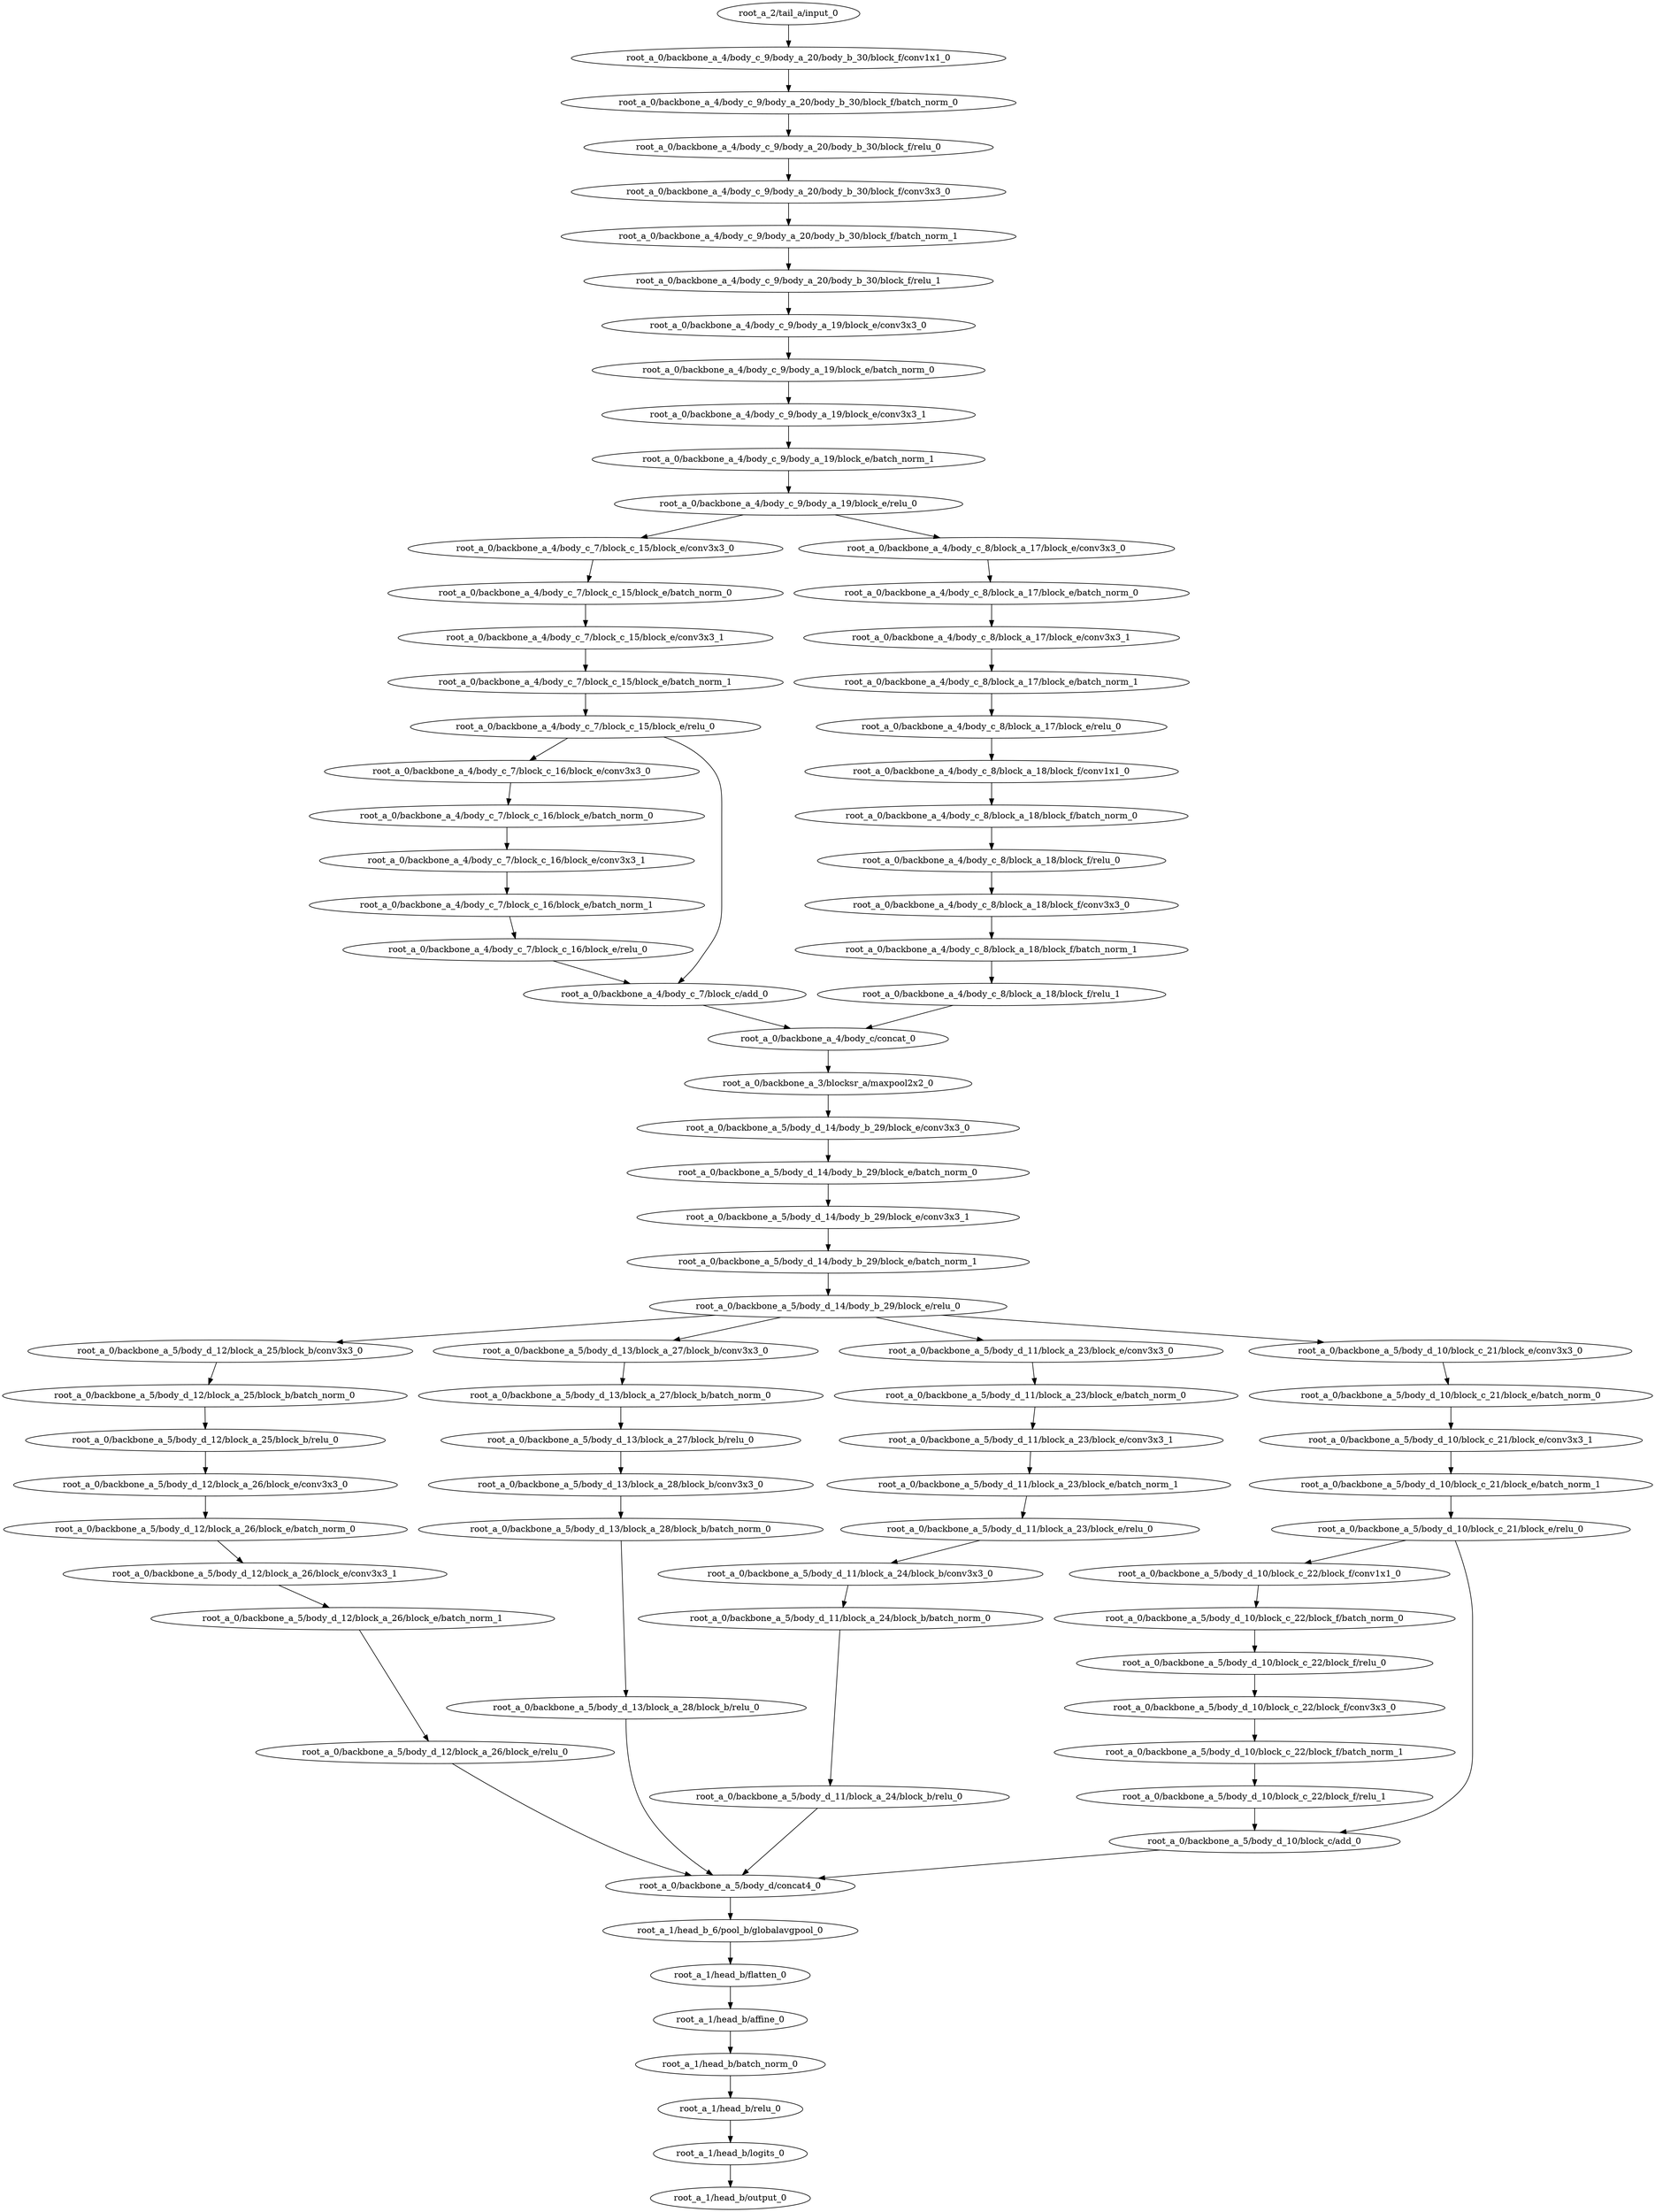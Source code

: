 digraph root_a {
	"root_a_2/tail_a/input_0"
	"root_a_0/backbone_a_4/body_c_9/body_a_20/body_b_30/block_f/conv1x1_0"
	"root_a_0/backbone_a_4/body_c_9/body_a_20/body_b_30/block_f/batch_norm_0"
	"root_a_0/backbone_a_4/body_c_9/body_a_20/body_b_30/block_f/relu_0"
	"root_a_0/backbone_a_4/body_c_9/body_a_20/body_b_30/block_f/conv3x3_0"
	"root_a_0/backbone_a_4/body_c_9/body_a_20/body_b_30/block_f/batch_norm_1"
	"root_a_0/backbone_a_4/body_c_9/body_a_20/body_b_30/block_f/relu_1"
	"root_a_0/backbone_a_4/body_c_9/body_a_19/block_e/conv3x3_0"
	"root_a_0/backbone_a_4/body_c_9/body_a_19/block_e/batch_norm_0"
	"root_a_0/backbone_a_4/body_c_9/body_a_19/block_e/conv3x3_1"
	"root_a_0/backbone_a_4/body_c_9/body_a_19/block_e/batch_norm_1"
	"root_a_0/backbone_a_4/body_c_9/body_a_19/block_e/relu_0"
	"root_a_0/backbone_a_4/body_c_7/block_c_15/block_e/conv3x3_0"
	"root_a_0/backbone_a_4/body_c_7/block_c_15/block_e/batch_norm_0"
	"root_a_0/backbone_a_4/body_c_7/block_c_15/block_e/conv3x3_1"
	"root_a_0/backbone_a_4/body_c_7/block_c_15/block_e/batch_norm_1"
	"root_a_0/backbone_a_4/body_c_7/block_c_15/block_e/relu_0"
	"root_a_0/backbone_a_4/body_c_7/block_c_16/block_e/conv3x3_0"
	"root_a_0/backbone_a_4/body_c_7/block_c_16/block_e/batch_norm_0"
	"root_a_0/backbone_a_4/body_c_7/block_c_16/block_e/conv3x3_1"
	"root_a_0/backbone_a_4/body_c_7/block_c_16/block_e/batch_norm_1"
	"root_a_0/backbone_a_4/body_c_7/block_c_16/block_e/relu_0"
	"root_a_0/backbone_a_4/body_c_7/block_c/add_0"
	"root_a_0/backbone_a_4/body_c_8/block_a_17/block_e/conv3x3_0"
	"root_a_0/backbone_a_4/body_c_8/block_a_17/block_e/batch_norm_0"
	"root_a_0/backbone_a_4/body_c_8/block_a_17/block_e/conv3x3_1"
	"root_a_0/backbone_a_4/body_c_8/block_a_17/block_e/batch_norm_1"
	"root_a_0/backbone_a_4/body_c_8/block_a_17/block_e/relu_0"
	"root_a_0/backbone_a_4/body_c_8/block_a_18/block_f/conv1x1_0"
	"root_a_0/backbone_a_4/body_c_8/block_a_18/block_f/batch_norm_0"
	"root_a_0/backbone_a_4/body_c_8/block_a_18/block_f/relu_0"
	"root_a_0/backbone_a_4/body_c_8/block_a_18/block_f/conv3x3_0"
	"root_a_0/backbone_a_4/body_c_8/block_a_18/block_f/batch_norm_1"
	"root_a_0/backbone_a_4/body_c_8/block_a_18/block_f/relu_1"
	"root_a_0/backbone_a_4/body_c/concat_0"
	"root_a_0/backbone_a_3/blocksr_a/maxpool2x2_0"
	"root_a_0/backbone_a_5/body_d_14/body_b_29/block_e/conv3x3_0"
	"root_a_0/backbone_a_5/body_d_14/body_b_29/block_e/batch_norm_0"
	"root_a_0/backbone_a_5/body_d_14/body_b_29/block_e/conv3x3_1"
	"root_a_0/backbone_a_5/body_d_14/body_b_29/block_e/batch_norm_1"
	"root_a_0/backbone_a_5/body_d_14/body_b_29/block_e/relu_0"
	"root_a_0/backbone_a_5/body_d_12/block_a_25/block_b/conv3x3_0"
	"root_a_0/backbone_a_5/body_d_12/block_a_25/block_b/batch_norm_0"
	"root_a_0/backbone_a_5/body_d_12/block_a_25/block_b/relu_0"
	"root_a_0/backbone_a_5/body_d_12/block_a_26/block_e/conv3x3_0"
	"root_a_0/backbone_a_5/body_d_12/block_a_26/block_e/batch_norm_0"
	"root_a_0/backbone_a_5/body_d_12/block_a_26/block_e/conv3x3_1"
	"root_a_0/backbone_a_5/body_d_12/block_a_26/block_e/batch_norm_1"
	"root_a_0/backbone_a_5/body_d_12/block_a_26/block_e/relu_0"
	"root_a_0/backbone_a_5/body_d_13/block_a_27/block_b/conv3x3_0"
	"root_a_0/backbone_a_5/body_d_13/block_a_27/block_b/batch_norm_0"
	"root_a_0/backbone_a_5/body_d_13/block_a_27/block_b/relu_0"
	"root_a_0/backbone_a_5/body_d_13/block_a_28/block_b/conv3x3_0"
	"root_a_0/backbone_a_5/body_d_13/block_a_28/block_b/batch_norm_0"
	"root_a_0/backbone_a_5/body_d_13/block_a_28/block_b/relu_0"
	"root_a_0/backbone_a_5/body_d_11/block_a_23/block_e/conv3x3_0"
	"root_a_0/backbone_a_5/body_d_11/block_a_23/block_e/batch_norm_0"
	"root_a_0/backbone_a_5/body_d_11/block_a_23/block_e/conv3x3_1"
	"root_a_0/backbone_a_5/body_d_11/block_a_23/block_e/batch_norm_1"
	"root_a_0/backbone_a_5/body_d_11/block_a_23/block_e/relu_0"
	"root_a_0/backbone_a_5/body_d_11/block_a_24/block_b/conv3x3_0"
	"root_a_0/backbone_a_5/body_d_11/block_a_24/block_b/batch_norm_0"
	"root_a_0/backbone_a_5/body_d_11/block_a_24/block_b/relu_0"
	"root_a_0/backbone_a_5/body_d_10/block_c_21/block_e/conv3x3_0"
	"root_a_0/backbone_a_5/body_d_10/block_c_21/block_e/batch_norm_0"
	"root_a_0/backbone_a_5/body_d_10/block_c_21/block_e/conv3x3_1"
	"root_a_0/backbone_a_5/body_d_10/block_c_21/block_e/batch_norm_1"
	"root_a_0/backbone_a_5/body_d_10/block_c_21/block_e/relu_0"
	"root_a_0/backbone_a_5/body_d_10/block_c_22/block_f/conv1x1_0"
	"root_a_0/backbone_a_5/body_d_10/block_c_22/block_f/batch_norm_0"
	"root_a_0/backbone_a_5/body_d_10/block_c_22/block_f/relu_0"
	"root_a_0/backbone_a_5/body_d_10/block_c_22/block_f/conv3x3_0"
	"root_a_0/backbone_a_5/body_d_10/block_c_22/block_f/batch_norm_1"
	"root_a_0/backbone_a_5/body_d_10/block_c_22/block_f/relu_1"
	"root_a_0/backbone_a_5/body_d_10/block_c/add_0"
	"root_a_0/backbone_a_5/body_d/concat4_0"
	"root_a_1/head_b_6/pool_b/globalavgpool_0"
	"root_a_1/head_b/flatten_0"
	"root_a_1/head_b/affine_0"
	"root_a_1/head_b/batch_norm_0"
	"root_a_1/head_b/relu_0"
	"root_a_1/head_b/logits_0"
	"root_a_1/head_b/output_0"

	"root_a_2/tail_a/input_0" -> "root_a_0/backbone_a_4/body_c_9/body_a_20/body_b_30/block_f/conv1x1_0"
	"root_a_0/backbone_a_4/body_c_9/body_a_20/body_b_30/block_f/conv1x1_0" -> "root_a_0/backbone_a_4/body_c_9/body_a_20/body_b_30/block_f/batch_norm_0"
	"root_a_0/backbone_a_4/body_c_9/body_a_20/body_b_30/block_f/batch_norm_0" -> "root_a_0/backbone_a_4/body_c_9/body_a_20/body_b_30/block_f/relu_0"
	"root_a_0/backbone_a_4/body_c_9/body_a_20/body_b_30/block_f/relu_0" -> "root_a_0/backbone_a_4/body_c_9/body_a_20/body_b_30/block_f/conv3x3_0"
	"root_a_0/backbone_a_4/body_c_9/body_a_20/body_b_30/block_f/conv3x3_0" -> "root_a_0/backbone_a_4/body_c_9/body_a_20/body_b_30/block_f/batch_norm_1"
	"root_a_0/backbone_a_4/body_c_9/body_a_20/body_b_30/block_f/batch_norm_1" -> "root_a_0/backbone_a_4/body_c_9/body_a_20/body_b_30/block_f/relu_1"
	"root_a_0/backbone_a_4/body_c_9/body_a_20/body_b_30/block_f/relu_1" -> "root_a_0/backbone_a_4/body_c_9/body_a_19/block_e/conv3x3_0"
	"root_a_0/backbone_a_4/body_c_9/body_a_19/block_e/conv3x3_0" -> "root_a_0/backbone_a_4/body_c_9/body_a_19/block_e/batch_norm_0"
	"root_a_0/backbone_a_4/body_c_9/body_a_19/block_e/batch_norm_0" -> "root_a_0/backbone_a_4/body_c_9/body_a_19/block_e/conv3x3_1"
	"root_a_0/backbone_a_4/body_c_9/body_a_19/block_e/conv3x3_1" -> "root_a_0/backbone_a_4/body_c_9/body_a_19/block_e/batch_norm_1"
	"root_a_0/backbone_a_4/body_c_9/body_a_19/block_e/batch_norm_1" -> "root_a_0/backbone_a_4/body_c_9/body_a_19/block_e/relu_0"
	"root_a_0/backbone_a_4/body_c_9/body_a_19/block_e/relu_0" -> "root_a_0/backbone_a_4/body_c_7/block_c_15/block_e/conv3x3_0"
	"root_a_0/backbone_a_4/body_c_7/block_c_15/block_e/conv3x3_0" -> "root_a_0/backbone_a_4/body_c_7/block_c_15/block_e/batch_norm_0"
	"root_a_0/backbone_a_4/body_c_7/block_c_15/block_e/batch_norm_0" -> "root_a_0/backbone_a_4/body_c_7/block_c_15/block_e/conv3x3_1"
	"root_a_0/backbone_a_4/body_c_7/block_c_15/block_e/conv3x3_1" -> "root_a_0/backbone_a_4/body_c_7/block_c_15/block_e/batch_norm_1"
	"root_a_0/backbone_a_4/body_c_7/block_c_15/block_e/batch_norm_1" -> "root_a_0/backbone_a_4/body_c_7/block_c_15/block_e/relu_0"
	"root_a_0/backbone_a_4/body_c_7/block_c_15/block_e/relu_0" -> "root_a_0/backbone_a_4/body_c_7/block_c_16/block_e/conv3x3_0"
	"root_a_0/backbone_a_4/body_c_7/block_c_16/block_e/conv3x3_0" -> "root_a_0/backbone_a_4/body_c_7/block_c_16/block_e/batch_norm_0"
	"root_a_0/backbone_a_4/body_c_7/block_c_16/block_e/batch_norm_0" -> "root_a_0/backbone_a_4/body_c_7/block_c_16/block_e/conv3x3_1"
	"root_a_0/backbone_a_4/body_c_7/block_c_16/block_e/conv3x3_1" -> "root_a_0/backbone_a_4/body_c_7/block_c_16/block_e/batch_norm_1"
	"root_a_0/backbone_a_4/body_c_7/block_c_16/block_e/batch_norm_1" -> "root_a_0/backbone_a_4/body_c_7/block_c_16/block_e/relu_0"
	"root_a_0/backbone_a_4/body_c_7/block_c_15/block_e/relu_0" -> "root_a_0/backbone_a_4/body_c_7/block_c/add_0"
	"root_a_0/backbone_a_4/body_c_7/block_c_16/block_e/relu_0" -> "root_a_0/backbone_a_4/body_c_7/block_c/add_0"
	"root_a_0/backbone_a_4/body_c_9/body_a_19/block_e/relu_0" -> "root_a_0/backbone_a_4/body_c_8/block_a_17/block_e/conv3x3_0"
	"root_a_0/backbone_a_4/body_c_8/block_a_17/block_e/conv3x3_0" -> "root_a_0/backbone_a_4/body_c_8/block_a_17/block_e/batch_norm_0"
	"root_a_0/backbone_a_4/body_c_8/block_a_17/block_e/batch_norm_0" -> "root_a_0/backbone_a_4/body_c_8/block_a_17/block_e/conv3x3_1"
	"root_a_0/backbone_a_4/body_c_8/block_a_17/block_e/conv3x3_1" -> "root_a_0/backbone_a_4/body_c_8/block_a_17/block_e/batch_norm_1"
	"root_a_0/backbone_a_4/body_c_8/block_a_17/block_e/batch_norm_1" -> "root_a_0/backbone_a_4/body_c_8/block_a_17/block_e/relu_0"
	"root_a_0/backbone_a_4/body_c_8/block_a_17/block_e/relu_0" -> "root_a_0/backbone_a_4/body_c_8/block_a_18/block_f/conv1x1_0"
	"root_a_0/backbone_a_4/body_c_8/block_a_18/block_f/conv1x1_0" -> "root_a_0/backbone_a_4/body_c_8/block_a_18/block_f/batch_norm_0"
	"root_a_0/backbone_a_4/body_c_8/block_a_18/block_f/batch_norm_0" -> "root_a_0/backbone_a_4/body_c_8/block_a_18/block_f/relu_0"
	"root_a_0/backbone_a_4/body_c_8/block_a_18/block_f/relu_0" -> "root_a_0/backbone_a_4/body_c_8/block_a_18/block_f/conv3x3_0"
	"root_a_0/backbone_a_4/body_c_8/block_a_18/block_f/conv3x3_0" -> "root_a_0/backbone_a_4/body_c_8/block_a_18/block_f/batch_norm_1"
	"root_a_0/backbone_a_4/body_c_8/block_a_18/block_f/batch_norm_1" -> "root_a_0/backbone_a_4/body_c_8/block_a_18/block_f/relu_1"
	"root_a_0/backbone_a_4/body_c_7/block_c/add_0" -> "root_a_0/backbone_a_4/body_c/concat_0"
	"root_a_0/backbone_a_4/body_c_8/block_a_18/block_f/relu_1" -> "root_a_0/backbone_a_4/body_c/concat_0"
	"root_a_0/backbone_a_4/body_c/concat_0" -> "root_a_0/backbone_a_3/blocksr_a/maxpool2x2_0"
	"root_a_0/backbone_a_3/blocksr_a/maxpool2x2_0" -> "root_a_0/backbone_a_5/body_d_14/body_b_29/block_e/conv3x3_0"
	"root_a_0/backbone_a_5/body_d_14/body_b_29/block_e/conv3x3_0" -> "root_a_0/backbone_a_5/body_d_14/body_b_29/block_e/batch_norm_0"
	"root_a_0/backbone_a_5/body_d_14/body_b_29/block_e/batch_norm_0" -> "root_a_0/backbone_a_5/body_d_14/body_b_29/block_e/conv3x3_1"
	"root_a_0/backbone_a_5/body_d_14/body_b_29/block_e/conv3x3_1" -> "root_a_0/backbone_a_5/body_d_14/body_b_29/block_e/batch_norm_1"
	"root_a_0/backbone_a_5/body_d_14/body_b_29/block_e/batch_norm_1" -> "root_a_0/backbone_a_5/body_d_14/body_b_29/block_e/relu_0"
	"root_a_0/backbone_a_5/body_d_14/body_b_29/block_e/relu_0" -> "root_a_0/backbone_a_5/body_d_12/block_a_25/block_b/conv3x3_0"
	"root_a_0/backbone_a_5/body_d_12/block_a_25/block_b/conv3x3_0" -> "root_a_0/backbone_a_5/body_d_12/block_a_25/block_b/batch_norm_0"
	"root_a_0/backbone_a_5/body_d_12/block_a_25/block_b/batch_norm_0" -> "root_a_0/backbone_a_5/body_d_12/block_a_25/block_b/relu_0"
	"root_a_0/backbone_a_5/body_d_12/block_a_25/block_b/relu_0" -> "root_a_0/backbone_a_5/body_d_12/block_a_26/block_e/conv3x3_0"
	"root_a_0/backbone_a_5/body_d_12/block_a_26/block_e/conv3x3_0" -> "root_a_0/backbone_a_5/body_d_12/block_a_26/block_e/batch_norm_0"
	"root_a_0/backbone_a_5/body_d_12/block_a_26/block_e/batch_norm_0" -> "root_a_0/backbone_a_5/body_d_12/block_a_26/block_e/conv3x3_1"
	"root_a_0/backbone_a_5/body_d_12/block_a_26/block_e/conv3x3_1" -> "root_a_0/backbone_a_5/body_d_12/block_a_26/block_e/batch_norm_1"
	"root_a_0/backbone_a_5/body_d_12/block_a_26/block_e/batch_norm_1" -> "root_a_0/backbone_a_5/body_d_12/block_a_26/block_e/relu_0"
	"root_a_0/backbone_a_5/body_d_14/body_b_29/block_e/relu_0" -> "root_a_0/backbone_a_5/body_d_13/block_a_27/block_b/conv3x3_0"
	"root_a_0/backbone_a_5/body_d_13/block_a_27/block_b/conv3x3_0" -> "root_a_0/backbone_a_5/body_d_13/block_a_27/block_b/batch_norm_0"
	"root_a_0/backbone_a_5/body_d_13/block_a_27/block_b/batch_norm_0" -> "root_a_0/backbone_a_5/body_d_13/block_a_27/block_b/relu_0"
	"root_a_0/backbone_a_5/body_d_13/block_a_27/block_b/relu_0" -> "root_a_0/backbone_a_5/body_d_13/block_a_28/block_b/conv3x3_0"
	"root_a_0/backbone_a_5/body_d_13/block_a_28/block_b/conv3x3_0" -> "root_a_0/backbone_a_5/body_d_13/block_a_28/block_b/batch_norm_0"
	"root_a_0/backbone_a_5/body_d_13/block_a_28/block_b/batch_norm_0" -> "root_a_0/backbone_a_5/body_d_13/block_a_28/block_b/relu_0"
	"root_a_0/backbone_a_5/body_d_14/body_b_29/block_e/relu_0" -> "root_a_0/backbone_a_5/body_d_11/block_a_23/block_e/conv3x3_0"
	"root_a_0/backbone_a_5/body_d_11/block_a_23/block_e/conv3x3_0" -> "root_a_0/backbone_a_5/body_d_11/block_a_23/block_e/batch_norm_0"
	"root_a_0/backbone_a_5/body_d_11/block_a_23/block_e/batch_norm_0" -> "root_a_0/backbone_a_5/body_d_11/block_a_23/block_e/conv3x3_1"
	"root_a_0/backbone_a_5/body_d_11/block_a_23/block_e/conv3x3_1" -> "root_a_0/backbone_a_5/body_d_11/block_a_23/block_e/batch_norm_1"
	"root_a_0/backbone_a_5/body_d_11/block_a_23/block_e/batch_norm_1" -> "root_a_0/backbone_a_5/body_d_11/block_a_23/block_e/relu_0"
	"root_a_0/backbone_a_5/body_d_11/block_a_23/block_e/relu_0" -> "root_a_0/backbone_a_5/body_d_11/block_a_24/block_b/conv3x3_0"
	"root_a_0/backbone_a_5/body_d_11/block_a_24/block_b/conv3x3_0" -> "root_a_0/backbone_a_5/body_d_11/block_a_24/block_b/batch_norm_0"
	"root_a_0/backbone_a_5/body_d_11/block_a_24/block_b/batch_norm_0" -> "root_a_0/backbone_a_5/body_d_11/block_a_24/block_b/relu_0"
	"root_a_0/backbone_a_5/body_d_14/body_b_29/block_e/relu_0" -> "root_a_0/backbone_a_5/body_d_10/block_c_21/block_e/conv3x3_0"
	"root_a_0/backbone_a_5/body_d_10/block_c_21/block_e/conv3x3_0" -> "root_a_0/backbone_a_5/body_d_10/block_c_21/block_e/batch_norm_0"
	"root_a_0/backbone_a_5/body_d_10/block_c_21/block_e/batch_norm_0" -> "root_a_0/backbone_a_5/body_d_10/block_c_21/block_e/conv3x3_1"
	"root_a_0/backbone_a_5/body_d_10/block_c_21/block_e/conv3x3_1" -> "root_a_0/backbone_a_5/body_d_10/block_c_21/block_e/batch_norm_1"
	"root_a_0/backbone_a_5/body_d_10/block_c_21/block_e/batch_norm_1" -> "root_a_0/backbone_a_5/body_d_10/block_c_21/block_e/relu_0"
	"root_a_0/backbone_a_5/body_d_10/block_c_21/block_e/relu_0" -> "root_a_0/backbone_a_5/body_d_10/block_c_22/block_f/conv1x1_0"
	"root_a_0/backbone_a_5/body_d_10/block_c_22/block_f/conv1x1_0" -> "root_a_0/backbone_a_5/body_d_10/block_c_22/block_f/batch_norm_0"
	"root_a_0/backbone_a_5/body_d_10/block_c_22/block_f/batch_norm_0" -> "root_a_0/backbone_a_5/body_d_10/block_c_22/block_f/relu_0"
	"root_a_0/backbone_a_5/body_d_10/block_c_22/block_f/relu_0" -> "root_a_0/backbone_a_5/body_d_10/block_c_22/block_f/conv3x3_0"
	"root_a_0/backbone_a_5/body_d_10/block_c_22/block_f/conv3x3_0" -> "root_a_0/backbone_a_5/body_d_10/block_c_22/block_f/batch_norm_1"
	"root_a_0/backbone_a_5/body_d_10/block_c_22/block_f/batch_norm_1" -> "root_a_0/backbone_a_5/body_d_10/block_c_22/block_f/relu_1"
	"root_a_0/backbone_a_5/body_d_10/block_c_21/block_e/relu_0" -> "root_a_0/backbone_a_5/body_d_10/block_c/add_0"
	"root_a_0/backbone_a_5/body_d_10/block_c_22/block_f/relu_1" -> "root_a_0/backbone_a_5/body_d_10/block_c/add_0"
	"root_a_0/backbone_a_5/body_d_12/block_a_26/block_e/relu_0" -> "root_a_0/backbone_a_5/body_d/concat4_0"
	"root_a_0/backbone_a_5/body_d_13/block_a_28/block_b/relu_0" -> "root_a_0/backbone_a_5/body_d/concat4_0"
	"root_a_0/backbone_a_5/body_d_11/block_a_24/block_b/relu_0" -> "root_a_0/backbone_a_5/body_d/concat4_0"
	"root_a_0/backbone_a_5/body_d_10/block_c/add_0" -> "root_a_0/backbone_a_5/body_d/concat4_0"
	"root_a_0/backbone_a_5/body_d/concat4_0" -> "root_a_1/head_b_6/pool_b/globalavgpool_0"
	"root_a_1/head_b_6/pool_b/globalavgpool_0" -> "root_a_1/head_b/flatten_0"
	"root_a_1/head_b/flatten_0" -> "root_a_1/head_b/affine_0"
	"root_a_1/head_b/affine_0" -> "root_a_1/head_b/batch_norm_0"
	"root_a_1/head_b/batch_norm_0" -> "root_a_1/head_b/relu_0"
	"root_a_1/head_b/relu_0" -> "root_a_1/head_b/logits_0"
	"root_a_1/head_b/logits_0" -> "root_a_1/head_b/output_0"

}